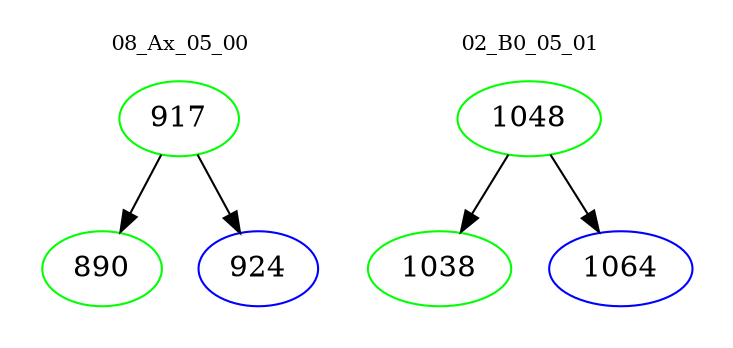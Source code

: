 digraph{
subgraph cluster_0 {
color = white
label = "08_Ax_05_00";
fontsize=10;
T0_917 [label="917", color="green"]
T0_917 -> T0_890 [color="black"]
T0_890 [label="890", color="green"]
T0_917 -> T0_924 [color="black"]
T0_924 [label="924", color="blue"]
}
subgraph cluster_1 {
color = white
label = "02_B0_05_01";
fontsize=10;
T1_1048 [label="1048", color="green"]
T1_1048 -> T1_1038 [color="black"]
T1_1038 [label="1038", color="green"]
T1_1048 -> T1_1064 [color="black"]
T1_1064 [label="1064", color="blue"]
}
}
